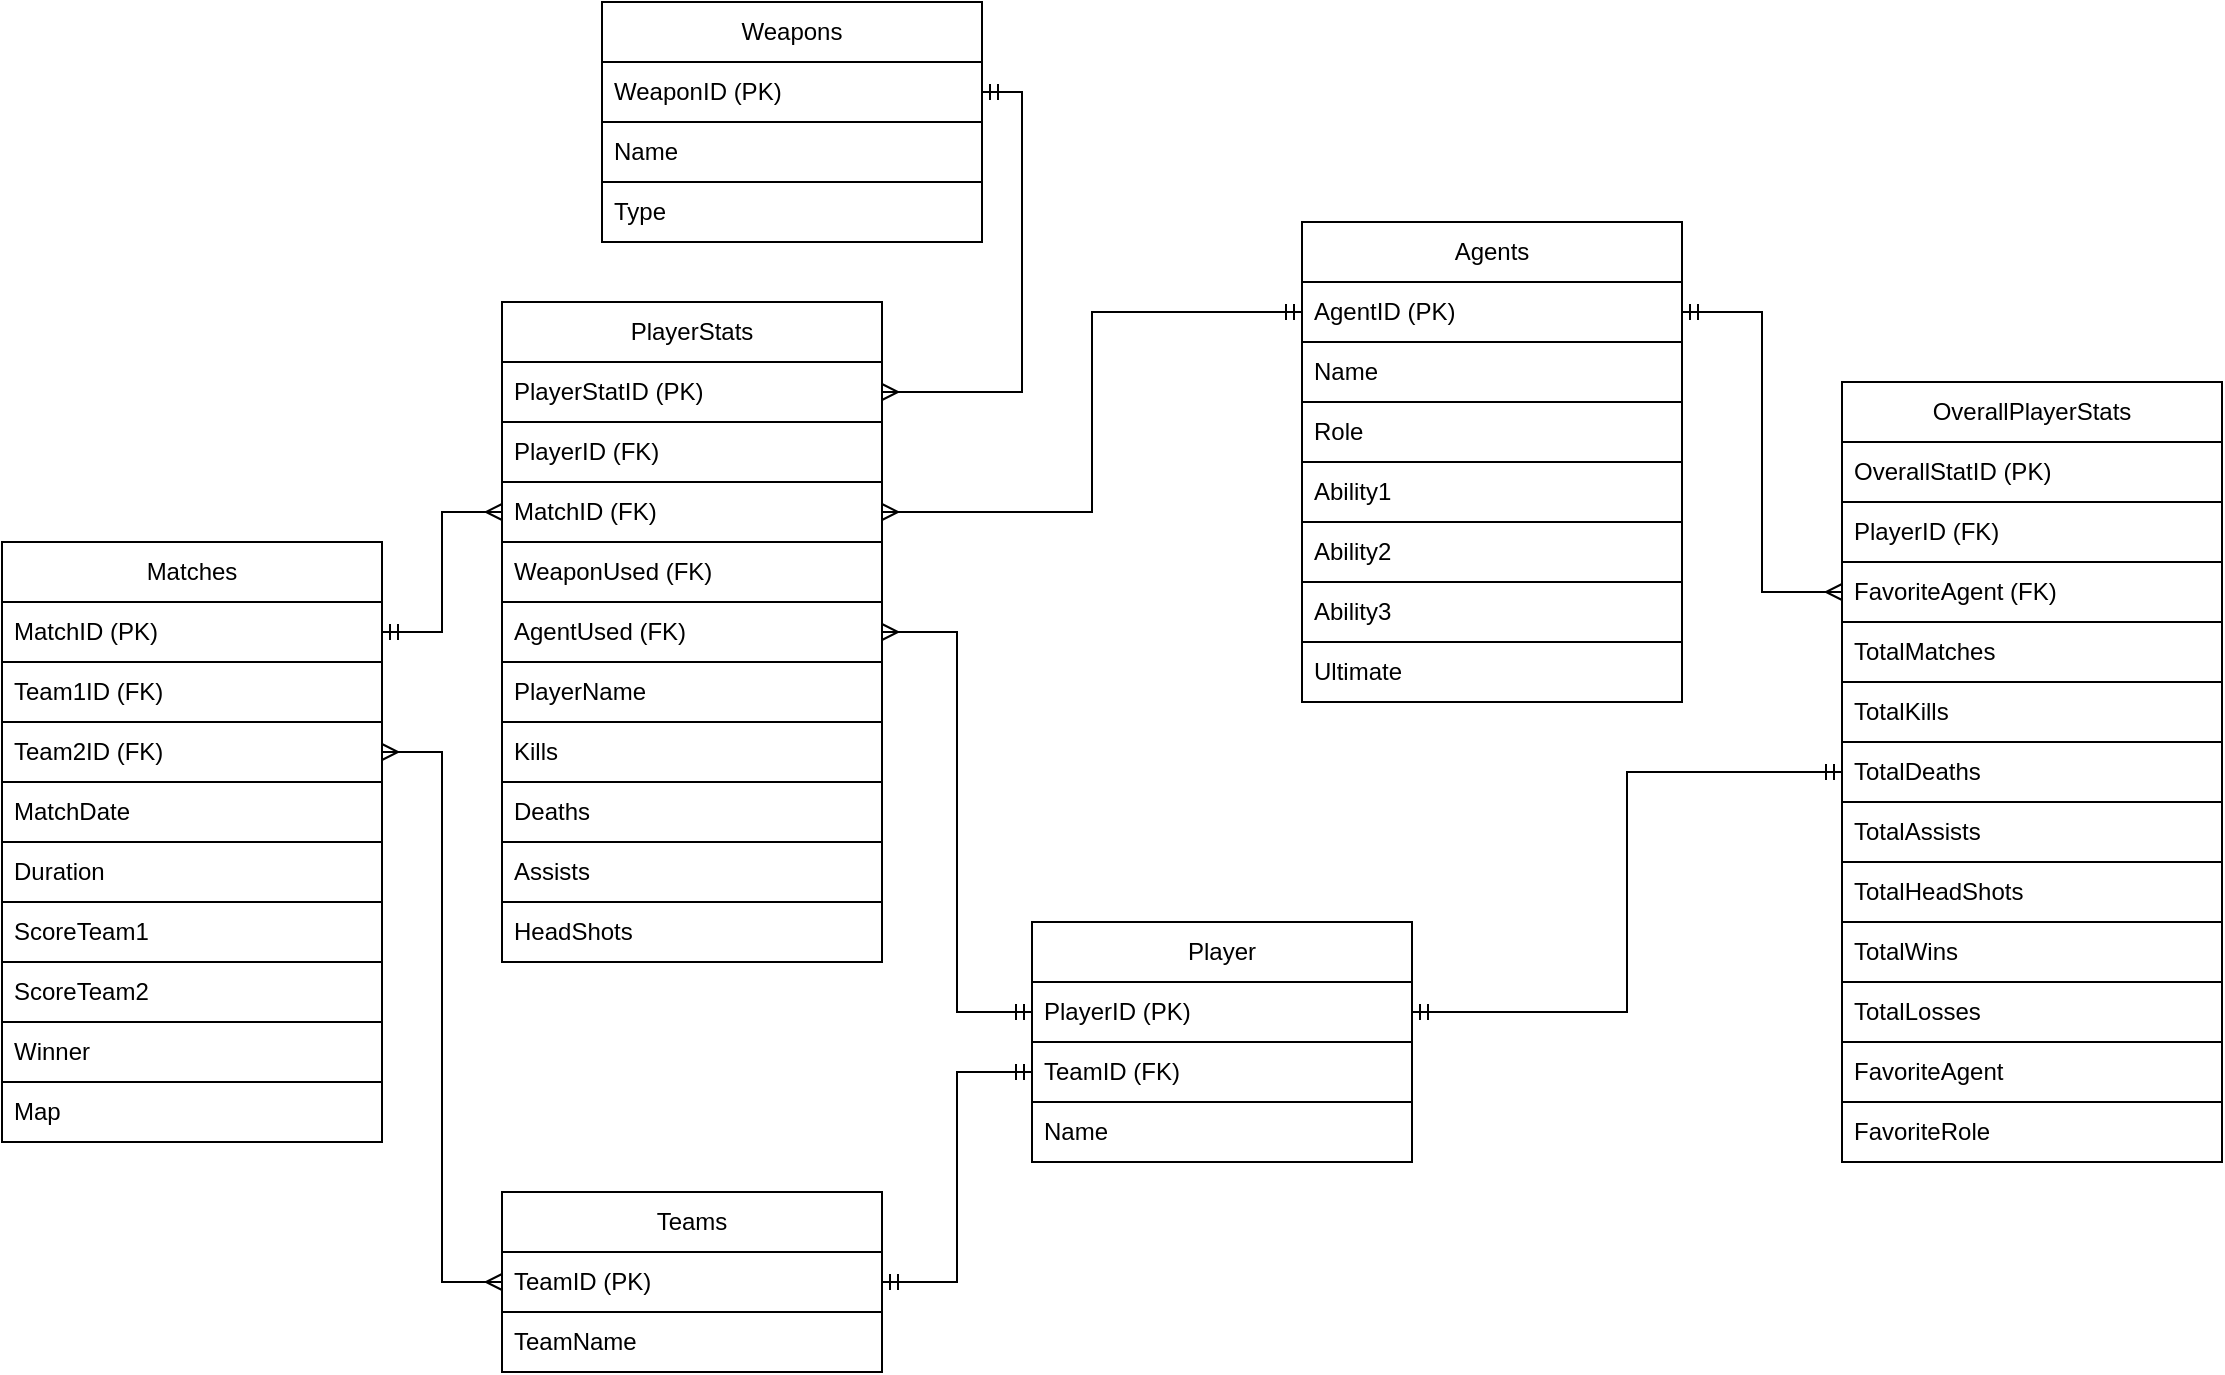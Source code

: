 <mxfile version="25.0.3">
  <diagram name="Страница — 1" id="c-j0I8U7gNKSKaTuOIC3">
    <mxGraphModel dx="1436" dy="774" grid="1" gridSize="10" guides="1" tooltips="1" connect="1" arrows="1" fold="1" page="1" pageScale="1.5" pageWidth="827" pageHeight="1169" background="none" math="0" shadow="0">
      <root>
        <mxCell id="0" />
        <mxCell id="1" parent="0" />
        <mxCell id="4FpxKrJl2ipuVnGI3WRq-1" value="Matches" style="swimlane;fontStyle=0;childLayout=stackLayout;horizontal=1;startSize=30;horizontalStack=0;resizeParent=1;resizeParentMax=0;resizeLast=0;collapsible=1;marginBottom=0;whiteSpace=wrap;html=1;swimlaneFillColor=default;labelBackgroundColor=none;strokeColor=#000000;" vertex="1" parent="1">
          <mxGeometry x="10" y="290" width="190" height="300" as="geometry">
            <mxRectangle x="130" y="110" width="90" height="30" as="alternateBounds" />
          </mxGeometry>
        </mxCell>
        <mxCell id="4FpxKrJl2ipuVnGI3WRq-2" value="MatchID (PK)" style="text;align=left;verticalAlign=middle;spacingLeft=4;spacingRight=4;overflow=hidden;points=[[0,0.5],[1,0.5]];portConstraint=eastwest;rotatable=0;whiteSpace=wrap;html=1;labelBackgroundColor=none;strokeColor=#000000;" vertex="1" parent="4FpxKrJl2ipuVnGI3WRq-1">
          <mxGeometry y="30" width="190" height="30" as="geometry" />
        </mxCell>
        <mxCell id="4FpxKrJl2ipuVnGI3WRq-63" value="Team1ID (FK)" style="text;align=left;verticalAlign=middle;spacingLeft=4;spacingRight=4;overflow=hidden;points=[[0,0.5],[1,0.5]];portConstraint=eastwest;rotatable=0;whiteSpace=wrap;html=1;labelBackgroundColor=none;strokeColor=#000000;" vertex="1" parent="4FpxKrJl2ipuVnGI3WRq-1">
          <mxGeometry y="60" width="190" height="30" as="geometry" />
        </mxCell>
        <mxCell id="4FpxKrJl2ipuVnGI3WRq-64" value="Team2ID (FK)" style="text;align=left;verticalAlign=middle;spacingLeft=4;spacingRight=4;overflow=hidden;points=[[0,0.5],[1,0.5]];portConstraint=eastwest;rotatable=0;whiteSpace=wrap;html=1;labelBackgroundColor=none;strokeColor=#000000;" vertex="1" parent="4FpxKrJl2ipuVnGI3WRq-1">
          <mxGeometry y="90" width="190" height="30" as="geometry" />
        </mxCell>
        <mxCell id="4FpxKrJl2ipuVnGI3WRq-10" value="MatchDate" style="text;align=left;verticalAlign=middle;spacingLeft=4;spacingRight=4;overflow=hidden;points=[[0,0.5],[1,0.5]];portConstraint=eastwest;rotatable=0;whiteSpace=wrap;html=1;labelBackgroundColor=none;strokeColor=#000000;" vertex="1" parent="4FpxKrJl2ipuVnGI3WRq-1">
          <mxGeometry y="120" width="190" height="30" as="geometry" />
        </mxCell>
        <mxCell id="4FpxKrJl2ipuVnGI3WRq-4" value="Duration" style="text;align=left;verticalAlign=middle;spacingLeft=4;spacingRight=4;overflow=hidden;points=[[0,0.5],[1,0.5]];portConstraint=eastwest;rotatable=0;whiteSpace=wrap;html=1;labelBackgroundColor=none;strokeColor=#000000;" vertex="1" parent="4FpxKrJl2ipuVnGI3WRq-1">
          <mxGeometry y="150" width="190" height="30" as="geometry" />
        </mxCell>
        <mxCell id="4FpxKrJl2ipuVnGI3WRq-3" value="ScoreTeam1" style="text;align=left;verticalAlign=middle;spacingLeft=4;spacingRight=4;overflow=hidden;points=[[0,0.5],[1,0.5]];portConstraint=eastwest;rotatable=0;whiteSpace=wrap;html=1;labelBackgroundColor=none;strokeColor=#000000;" vertex="1" parent="4FpxKrJl2ipuVnGI3WRq-1">
          <mxGeometry y="180" width="190" height="30" as="geometry" />
        </mxCell>
        <mxCell id="4FpxKrJl2ipuVnGI3WRq-12" value="ScoreTeam2" style="text;align=left;verticalAlign=middle;spacingLeft=4;spacingRight=4;overflow=hidden;points=[[0,0.5],[1,0.5]];portConstraint=eastwest;rotatable=0;whiteSpace=wrap;html=1;labelBackgroundColor=none;strokeColor=#000000;" vertex="1" parent="4FpxKrJl2ipuVnGI3WRq-1">
          <mxGeometry y="210" width="190" height="30" as="geometry" />
        </mxCell>
        <mxCell id="4FpxKrJl2ipuVnGI3WRq-13" value="Winner" style="text;align=left;verticalAlign=middle;spacingLeft=4;spacingRight=4;overflow=hidden;points=[[0,0.5],[1,0.5]];portConstraint=eastwest;rotatable=0;whiteSpace=wrap;html=1;labelBackgroundColor=none;strokeColor=#000000;" vertex="1" parent="4FpxKrJl2ipuVnGI3WRq-1">
          <mxGeometry y="240" width="190" height="30" as="geometry" />
        </mxCell>
        <mxCell id="4FpxKrJl2ipuVnGI3WRq-11" value="Map" style="text;align=left;verticalAlign=middle;spacingLeft=4;spacingRight=4;overflow=hidden;points=[[0,0.5],[1,0.5]];portConstraint=eastwest;rotatable=0;whiteSpace=wrap;html=1;labelBackgroundColor=none;strokeColor=#000000;" vertex="1" parent="4FpxKrJl2ipuVnGI3WRq-1">
          <mxGeometry y="270" width="190" height="30" as="geometry" />
        </mxCell>
        <mxCell id="4FpxKrJl2ipuVnGI3WRq-14" value="PlayerStats" style="swimlane;fontStyle=0;childLayout=stackLayout;horizontal=1;startSize=30;horizontalStack=0;resizeParent=1;resizeParentMax=0;resizeLast=0;collapsible=1;marginBottom=0;whiteSpace=wrap;html=1;swimlaneFillColor=default;labelBackgroundColor=none;strokeColor=#000000;" vertex="1" parent="1">
          <mxGeometry x="260" y="170" width="190" height="330" as="geometry">
            <mxRectangle x="130" y="110" width="90" height="30" as="alternateBounds" />
          </mxGeometry>
        </mxCell>
        <mxCell id="4FpxKrJl2ipuVnGI3WRq-15" value="PlayerStatID (PK)" style="text;align=left;verticalAlign=middle;spacingLeft=4;spacingRight=4;overflow=hidden;points=[[0,0.5],[1,0.5]];portConstraint=eastwest;rotatable=0;whiteSpace=wrap;html=1;labelBackgroundColor=none;strokeColor=#000000;" vertex="1" parent="4FpxKrJl2ipuVnGI3WRq-14">
          <mxGeometry y="30" width="190" height="30" as="geometry" />
        </mxCell>
        <mxCell id="4FpxKrJl2ipuVnGI3WRq-47" value="PlayerID (FK)" style="text;align=left;verticalAlign=middle;spacingLeft=4;spacingRight=4;overflow=hidden;points=[[0,0.5],[1,0.5]];portConstraint=eastwest;rotatable=0;whiteSpace=wrap;html=1;labelBackgroundColor=none;strokeColor=#000000;" vertex="1" parent="4FpxKrJl2ipuVnGI3WRq-14">
          <mxGeometry y="60" width="190" height="30" as="geometry" />
        </mxCell>
        <mxCell id="4FpxKrJl2ipuVnGI3WRq-16" value="MatchID (FK)" style="text;align=left;verticalAlign=middle;spacingLeft=4;spacingRight=4;overflow=hidden;points=[[0,0.5],[1,0.5]];portConstraint=eastwest;rotatable=0;whiteSpace=wrap;html=1;labelBackgroundColor=none;strokeColor=#000000;" vertex="1" parent="4FpxKrJl2ipuVnGI3WRq-14">
          <mxGeometry y="90" width="190" height="30" as="geometry" />
        </mxCell>
        <mxCell id="4FpxKrJl2ipuVnGI3WRq-21" value="WeaponUsed (FK)" style="text;align=left;verticalAlign=middle;spacingLeft=4;spacingRight=4;overflow=hidden;points=[[0,0.5],[1,0.5]];portConstraint=eastwest;rotatable=0;whiteSpace=wrap;html=1;labelBackgroundColor=none;strokeColor=#000000;" vertex="1" parent="4FpxKrJl2ipuVnGI3WRq-14">
          <mxGeometry y="120" width="190" height="30" as="geometry" />
        </mxCell>
        <mxCell id="4FpxKrJl2ipuVnGI3WRq-24" value="AgentUsed (FK)" style="text;align=left;verticalAlign=middle;spacingLeft=4;spacingRight=4;overflow=hidden;points=[[0,0.5],[1,0.5]];portConstraint=eastwest;rotatable=0;whiteSpace=wrap;html=1;labelBackgroundColor=none;strokeColor=#000000;" vertex="1" parent="4FpxKrJl2ipuVnGI3WRq-14">
          <mxGeometry y="150" width="190" height="30" as="geometry" />
        </mxCell>
        <mxCell id="4FpxKrJl2ipuVnGI3WRq-17" value="PlayerName" style="text;align=left;verticalAlign=middle;spacingLeft=4;spacingRight=4;overflow=hidden;points=[[0,0.5],[1,0.5]];portConstraint=eastwest;rotatable=0;whiteSpace=wrap;html=1;labelBackgroundColor=none;strokeColor=#000000;" vertex="1" parent="4FpxKrJl2ipuVnGI3WRq-14">
          <mxGeometry y="180" width="190" height="30" as="geometry" />
        </mxCell>
        <mxCell id="4FpxKrJl2ipuVnGI3WRq-18" value="Kills" style="text;align=left;verticalAlign=middle;spacingLeft=4;spacingRight=4;overflow=hidden;points=[[0,0.5],[1,0.5]];portConstraint=eastwest;rotatable=0;whiteSpace=wrap;html=1;labelBackgroundColor=none;strokeColor=#000000;" vertex="1" parent="4FpxKrJl2ipuVnGI3WRq-14">
          <mxGeometry y="210" width="190" height="30" as="geometry" />
        </mxCell>
        <mxCell id="4FpxKrJl2ipuVnGI3WRq-19" value="Deaths" style="text;align=left;verticalAlign=middle;spacingLeft=4;spacingRight=4;overflow=hidden;points=[[0,0.5],[1,0.5]];portConstraint=eastwest;rotatable=0;whiteSpace=wrap;html=1;labelBackgroundColor=none;strokeColor=#000000;" vertex="1" parent="4FpxKrJl2ipuVnGI3WRq-14">
          <mxGeometry y="240" width="190" height="30" as="geometry" />
        </mxCell>
        <mxCell id="4FpxKrJl2ipuVnGI3WRq-20" value="Assists" style="text;align=left;verticalAlign=middle;spacingLeft=4;spacingRight=4;overflow=hidden;points=[[0,0.5],[1,0.5]];portConstraint=eastwest;rotatable=0;whiteSpace=wrap;html=1;labelBackgroundColor=none;strokeColor=#000000;" vertex="1" parent="4FpxKrJl2ipuVnGI3WRq-14">
          <mxGeometry y="270" width="190" height="30" as="geometry" />
        </mxCell>
        <mxCell id="4FpxKrJl2ipuVnGI3WRq-23" value="HeadShots" style="text;align=left;verticalAlign=middle;spacingLeft=4;spacingRight=4;overflow=hidden;points=[[0,0.5],[1,0.5]];portConstraint=eastwest;rotatable=0;whiteSpace=wrap;html=1;labelBackgroundColor=none;strokeColor=#000000;" vertex="1" parent="4FpxKrJl2ipuVnGI3WRq-14">
          <mxGeometry y="300" width="190" height="30" as="geometry" />
        </mxCell>
        <mxCell id="4FpxKrJl2ipuVnGI3WRq-26" value="Weapons" style="swimlane;fontStyle=0;childLayout=stackLayout;horizontal=1;startSize=30;horizontalStack=0;resizeParent=1;resizeParentMax=0;resizeLast=0;collapsible=1;marginBottom=0;whiteSpace=wrap;html=1;swimlaneFillColor=default;labelBackgroundColor=none;strokeColor=#000000;" vertex="1" parent="1">
          <mxGeometry x="310" y="20" width="190" height="120" as="geometry">
            <mxRectangle x="130" y="110" width="90" height="30" as="alternateBounds" />
          </mxGeometry>
        </mxCell>
        <mxCell id="4FpxKrJl2ipuVnGI3WRq-27" value="WeaponID (PK)" style="text;align=left;verticalAlign=middle;spacingLeft=4;spacingRight=4;overflow=hidden;points=[[0,0.5],[1,0.5]];portConstraint=eastwest;rotatable=0;whiteSpace=wrap;html=1;labelBackgroundColor=none;strokeColor=#000000;" vertex="1" parent="4FpxKrJl2ipuVnGI3WRq-26">
          <mxGeometry y="30" width="190" height="30" as="geometry" />
        </mxCell>
        <mxCell id="4FpxKrJl2ipuVnGI3WRq-28" value="Name" style="text;align=left;verticalAlign=middle;spacingLeft=4;spacingRight=4;overflow=hidden;points=[[0,0.5],[1,0.5]];portConstraint=eastwest;rotatable=0;whiteSpace=wrap;html=1;labelBackgroundColor=none;strokeColor=#000000;" vertex="1" parent="4FpxKrJl2ipuVnGI3WRq-26">
          <mxGeometry y="60" width="190" height="30" as="geometry" />
        </mxCell>
        <mxCell id="4FpxKrJl2ipuVnGI3WRq-29" value="Type" style="text;align=left;verticalAlign=middle;spacingLeft=4;spacingRight=4;overflow=hidden;points=[[0,0.5],[1,0.5]];portConstraint=eastwest;rotatable=0;whiteSpace=wrap;html=1;labelBackgroundColor=none;strokeColor=#000000;" vertex="1" parent="4FpxKrJl2ipuVnGI3WRq-26">
          <mxGeometry y="90" width="190" height="30" as="geometry" />
        </mxCell>
        <mxCell id="4FpxKrJl2ipuVnGI3WRq-35" value="Agents" style="swimlane;fontStyle=0;childLayout=stackLayout;horizontal=1;startSize=30;horizontalStack=0;resizeParent=1;resizeParentMax=0;resizeLast=0;collapsible=1;marginBottom=0;whiteSpace=wrap;html=1;swimlaneFillColor=default;labelBackgroundColor=none;strokeColor=#000000;" vertex="1" parent="1">
          <mxGeometry x="660" y="130" width="190" height="240" as="geometry">
            <mxRectangle x="130" y="110" width="90" height="30" as="alternateBounds" />
          </mxGeometry>
        </mxCell>
        <mxCell id="4FpxKrJl2ipuVnGI3WRq-36" value="AgentID (PK)" style="text;align=left;verticalAlign=middle;spacingLeft=4;spacingRight=4;overflow=hidden;points=[[0,0.5],[1,0.5]];portConstraint=eastwest;rotatable=0;whiteSpace=wrap;html=1;labelBackgroundColor=none;strokeColor=#000000;" vertex="1" parent="4FpxKrJl2ipuVnGI3WRq-35">
          <mxGeometry y="30" width="190" height="30" as="geometry" />
        </mxCell>
        <mxCell id="4FpxKrJl2ipuVnGI3WRq-37" value="Name" style="text;align=left;verticalAlign=middle;spacingLeft=4;spacingRight=4;overflow=hidden;points=[[0,0.5],[1,0.5]];portConstraint=eastwest;rotatable=0;whiteSpace=wrap;html=1;labelBackgroundColor=none;strokeColor=#000000;" vertex="1" parent="4FpxKrJl2ipuVnGI3WRq-35">
          <mxGeometry y="60" width="190" height="30" as="geometry" />
        </mxCell>
        <mxCell id="4FpxKrJl2ipuVnGI3WRq-38" value="Role" style="text;align=left;verticalAlign=middle;spacingLeft=4;spacingRight=4;overflow=hidden;points=[[0,0.5],[1,0.5]];portConstraint=eastwest;rotatable=0;whiteSpace=wrap;html=1;labelBackgroundColor=none;strokeColor=#000000;" vertex="1" parent="4FpxKrJl2ipuVnGI3WRq-35">
          <mxGeometry y="90" width="190" height="30" as="geometry" />
        </mxCell>
        <mxCell id="4FpxKrJl2ipuVnGI3WRq-39" value="Ability1&lt;span style=&quot;font-family: monospace; font-size: 0px; text-wrap-mode: nowrap;&quot;&gt;%3CmxGraphModel%3E%3Croot%3E%3CmxCell%20id%3D%220%22%2F%3E%3CmxCell%20id%3D%221%22%20parent%3D%220%22%2F%3E%3CmxCell%20id%3D%222%22%20value%3D%22Role%22%20style%3D%22text%3BstrokeColor%3Dnone%3BfillColor%3Dnone%3Balign%3Dleft%3BverticalAlign%3Dmiddle%3BspacingLeft%3D4%3BspacingRight%3D4%3Boverflow%3Dhidden%3Bpoints%3D%5B%5B0%2C0.5%5D%2C%5B1%2C0.5%5D%5D%3BportConstraint%3Deastwest%3Brotatable%3D0%3BwhiteSpace%3Dwrap%3Bhtml%3D1%3B%22%20vertex%3D%221%22%20parent%3D%221%22%3E%3CmxGeometry%20x%3D%22210%22%20y%3D%22720%22%20width%3D%22190%22%20height%3D%2230%22%20as%3D%22geometry%22%2F%3E%3C%2FmxCell%3E%3C%2Froot%3E%3C%2FmxGraphModel%3E&lt;/span&gt;" style="text;align=left;verticalAlign=middle;spacingLeft=4;spacingRight=4;overflow=hidden;points=[[0,0.5],[1,0.5]];portConstraint=eastwest;rotatable=0;whiteSpace=wrap;html=1;labelBackgroundColor=none;strokeColor=#000000;" vertex="1" parent="4FpxKrJl2ipuVnGI3WRq-35">
          <mxGeometry y="120" width="190" height="30" as="geometry" />
        </mxCell>
        <mxCell id="4FpxKrJl2ipuVnGI3WRq-40" value="Ability2" style="text;align=left;verticalAlign=middle;spacingLeft=4;spacingRight=4;overflow=hidden;points=[[0,0.5],[1,0.5]];portConstraint=eastwest;rotatable=0;whiteSpace=wrap;html=1;labelBackgroundColor=none;strokeColor=#000000;" vertex="1" parent="4FpxKrJl2ipuVnGI3WRq-35">
          <mxGeometry y="150" width="190" height="30" as="geometry" />
        </mxCell>
        <mxCell id="4FpxKrJl2ipuVnGI3WRq-41" value="Ability3" style="text;align=left;verticalAlign=middle;spacingLeft=4;spacingRight=4;overflow=hidden;points=[[0,0.5],[1,0.5]];portConstraint=eastwest;rotatable=0;whiteSpace=wrap;html=1;labelBackgroundColor=none;strokeColor=#000000;" vertex="1" parent="4FpxKrJl2ipuVnGI3WRq-35">
          <mxGeometry y="180" width="190" height="30" as="geometry" />
        </mxCell>
        <mxCell id="4FpxKrJl2ipuVnGI3WRq-42" value="Ultimate" style="text;align=left;verticalAlign=middle;spacingLeft=4;spacingRight=4;overflow=hidden;points=[[0,0.5],[1,0.5]];portConstraint=eastwest;rotatable=0;whiteSpace=wrap;html=1;labelBackgroundColor=none;strokeColor=#000000;" vertex="1" parent="4FpxKrJl2ipuVnGI3WRq-35">
          <mxGeometry y="210" width="190" height="30" as="geometry" />
        </mxCell>
        <mxCell id="4FpxKrJl2ipuVnGI3WRq-43" value="Teams" style="swimlane;fontStyle=0;childLayout=stackLayout;horizontal=1;startSize=30;horizontalStack=0;resizeParent=1;resizeParentMax=0;resizeLast=0;collapsible=1;marginBottom=0;whiteSpace=wrap;html=1;swimlaneFillColor=default;labelBackgroundColor=none;strokeColor=#000000;" vertex="1" parent="1">
          <mxGeometry x="260" y="615" width="190" height="90" as="geometry">
            <mxRectangle x="130" y="110" width="90" height="30" as="alternateBounds" />
          </mxGeometry>
        </mxCell>
        <mxCell id="4FpxKrJl2ipuVnGI3WRq-44" value="TeamID (PK)" style="text;align=left;verticalAlign=middle;spacingLeft=4;spacingRight=4;overflow=hidden;points=[[0,0.5],[1,0.5]];portConstraint=eastwest;rotatable=0;whiteSpace=wrap;html=1;labelBackgroundColor=none;strokeColor=#000000;" vertex="1" parent="4FpxKrJl2ipuVnGI3WRq-43">
          <mxGeometry y="30" width="190" height="30" as="geometry" />
        </mxCell>
        <mxCell id="4FpxKrJl2ipuVnGI3WRq-45" value="TeamName" style="text;align=left;verticalAlign=middle;spacingLeft=4;spacingRight=4;overflow=hidden;points=[[0,0.5],[1,0.5]];portConstraint=eastwest;rotatable=0;whiteSpace=wrap;html=1;labelBackgroundColor=none;strokeColor=#000000;" vertex="1" parent="4FpxKrJl2ipuVnGI3WRq-43">
          <mxGeometry y="60" width="190" height="30" as="geometry" />
        </mxCell>
        <mxCell id="4FpxKrJl2ipuVnGI3WRq-49" value="OverallPlayerStats" style="swimlane;fontStyle=0;childLayout=stackLayout;horizontal=1;startSize=30;horizontalStack=0;resizeParent=1;resizeParentMax=0;resizeLast=0;collapsible=1;marginBottom=0;whiteSpace=wrap;html=1;swimlaneFillColor=default;labelBackgroundColor=none;strokeColor=#000000;" vertex="1" parent="1">
          <mxGeometry x="930" y="210" width="190" height="390" as="geometry">
            <mxRectangle x="130" y="110" width="90" height="30" as="alternateBounds" />
          </mxGeometry>
        </mxCell>
        <mxCell id="4FpxKrJl2ipuVnGI3WRq-50" value="OverallStatID (PK)" style="text;align=left;verticalAlign=middle;spacingLeft=4;spacingRight=4;overflow=hidden;points=[[0,0.5],[1,0.5]];portConstraint=eastwest;rotatable=0;whiteSpace=wrap;html=1;labelBackgroundColor=none;strokeColor=#000000;" vertex="1" parent="4FpxKrJl2ipuVnGI3WRq-49">
          <mxGeometry y="30" width="190" height="30" as="geometry" />
        </mxCell>
        <mxCell id="4FpxKrJl2ipuVnGI3WRq-51" value="PlayerID (FK)" style="text;align=left;verticalAlign=middle;spacingLeft=4;spacingRight=4;overflow=hidden;points=[[0,0.5],[1,0.5]];portConstraint=eastwest;rotatable=0;whiteSpace=wrap;html=1;labelBackgroundColor=none;strokeColor=#000000;" vertex="1" parent="4FpxKrJl2ipuVnGI3WRq-49">
          <mxGeometry y="60" width="190" height="30" as="geometry" />
        </mxCell>
        <mxCell id="4FpxKrJl2ipuVnGI3WRq-60" value="FavoriteAgent (FK)" style="text;align=left;verticalAlign=middle;spacingLeft=4;spacingRight=4;overflow=hidden;points=[[0,0.5],[1,0.5]];portConstraint=eastwest;rotatable=0;whiteSpace=wrap;html=1;labelBackgroundColor=none;strokeColor=#000000;" vertex="1" parent="4FpxKrJl2ipuVnGI3WRq-49">
          <mxGeometry y="90" width="190" height="30" as="geometry" />
        </mxCell>
        <mxCell id="4FpxKrJl2ipuVnGI3WRq-52" value="TotalMatches" style="text;align=left;verticalAlign=middle;spacingLeft=4;spacingRight=4;overflow=hidden;points=[[0,0.5],[1,0.5]];portConstraint=eastwest;rotatable=0;whiteSpace=wrap;html=1;labelBackgroundColor=none;strokeColor=#000000;" vertex="1" parent="4FpxKrJl2ipuVnGI3WRq-49">
          <mxGeometry y="120" width="190" height="30" as="geometry" />
        </mxCell>
        <mxCell id="4FpxKrJl2ipuVnGI3WRq-53" value="TotalKills" style="text;align=left;verticalAlign=middle;spacingLeft=4;spacingRight=4;overflow=hidden;points=[[0,0.5],[1,0.5]];portConstraint=eastwest;rotatable=0;whiteSpace=wrap;html=1;labelBackgroundColor=none;strokeColor=#000000;" vertex="1" parent="4FpxKrJl2ipuVnGI3WRq-49">
          <mxGeometry y="150" width="190" height="30" as="geometry" />
        </mxCell>
        <mxCell id="4FpxKrJl2ipuVnGI3WRq-54" value="TotalDeaths" style="text;align=left;verticalAlign=middle;spacingLeft=4;spacingRight=4;overflow=hidden;points=[[0,0.5],[1,0.5]];portConstraint=eastwest;rotatable=0;whiteSpace=wrap;html=1;labelBackgroundColor=none;strokeColor=#000000;" vertex="1" parent="4FpxKrJl2ipuVnGI3WRq-49">
          <mxGeometry y="180" width="190" height="30" as="geometry" />
        </mxCell>
        <mxCell id="4FpxKrJl2ipuVnGI3WRq-55" value="TotalAssists" style="text;align=left;verticalAlign=middle;spacingLeft=4;spacingRight=4;overflow=hidden;points=[[0,0.5],[1,0.5]];portConstraint=eastwest;rotatable=0;whiteSpace=wrap;html=1;labelBackgroundColor=none;strokeColor=#000000;" vertex="1" parent="4FpxKrJl2ipuVnGI3WRq-49">
          <mxGeometry y="210" width="190" height="30" as="geometry" />
        </mxCell>
        <mxCell id="4FpxKrJl2ipuVnGI3WRq-56" value="TotalHeadShots" style="text;align=left;verticalAlign=middle;spacingLeft=4;spacingRight=4;overflow=hidden;points=[[0,0.5],[1,0.5]];portConstraint=eastwest;rotatable=0;whiteSpace=wrap;html=1;labelBackgroundColor=none;strokeColor=#000000;" vertex="1" parent="4FpxKrJl2ipuVnGI3WRq-49">
          <mxGeometry y="240" width="190" height="30" as="geometry" />
        </mxCell>
        <mxCell id="4FpxKrJl2ipuVnGI3WRq-57" value="TotalWins" style="text;align=left;verticalAlign=middle;spacingLeft=4;spacingRight=4;overflow=hidden;points=[[0,0.5],[1,0.5]];portConstraint=eastwest;rotatable=0;whiteSpace=wrap;html=1;labelBackgroundColor=none;strokeColor=#000000;" vertex="1" parent="4FpxKrJl2ipuVnGI3WRq-49">
          <mxGeometry y="270" width="190" height="30" as="geometry" />
        </mxCell>
        <mxCell id="4FpxKrJl2ipuVnGI3WRq-58" value="TotalLosses" style="text;align=left;verticalAlign=middle;spacingLeft=4;spacingRight=4;overflow=hidden;points=[[0,0.5],[1,0.5]];portConstraint=eastwest;rotatable=0;whiteSpace=wrap;html=1;labelBackgroundColor=none;strokeColor=#000000;" vertex="1" parent="4FpxKrJl2ipuVnGI3WRq-49">
          <mxGeometry y="300" width="190" height="30" as="geometry" />
        </mxCell>
        <mxCell id="4FpxKrJl2ipuVnGI3WRq-59" value="FavoriteAgent" style="text;align=left;verticalAlign=middle;spacingLeft=4;spacingRight=4;overflow=hidden;points=[[0,0.5],[1,0.5]];portConstraint=eastwest;rotatable=0;whiteSpace=wrap;html=1;labelBackgroundColor=none;strokeColor=#000000;" vertex="1" parent="4FpxKrJl2ipuVnGI3WRq-49">
          <mxGeometry y="330" width="190" height="30" as="geometry" />
        </mxCell>
        <mxCell id="4FpxKrJl2ipuVnGI3WRq-61" value="FavoriteRole" style="text;align=left;verticalAlign=middle;spacingLeft=4;spacingRight=4;overflow=hidden;points=[[0,0.5],[1,0.5]];portConstraint=eastwest;rotatable=0;whiteSpace=wrap;html=1;labelBackgroundColor=none;strokeColor=#000000;" vertex="1" parent="4FpxKrJl2ipuVnGI3WRq-49">
          <mxGeometry y="360" width="190" height="30" as="geometry" />
        </mxCell>
        <mxCell id="4FpxKrJl2ipuVnGI3WRq-65" value="Player" style="swimlane;fontStyle=0;childLayout=stackLayout;horizontal=1;startSize=30;horizontalStack=0;resizeParent=1;resizeParentMax=0;resizeLast=0;collapsible=1;marginBottom=0;whiteSpace=wrap;html=1;swimlaneFillColor=default;labelBackgroundColor=none;strokeColor=#000000;" vertex="1" parent="1">
          <mxGeometry x="525" y="480" width="190" height="120" as="geometry">
            <mxRectangle x="130" y="110" width="90" height="30" as="alternateBounds" />
          </mxGeometry>
        </mxCell>
        <mxCell id="4FpxKrJl2ipuVnGI3WRq-66" value="PlayerID (PK)" style="text;align=left;verticalAlign=middle;spacingLeft=4;spacingRight=4;overflow=hidden;points=[[0,0.5],[1,0.5]];portConstraint=eastwest;rotatable=0;whiteSpace=wrap;html=1;labelBackgroundColor=none;strokeColor=#000000;" vertex="1" parent="4FpxKrJl2ipuVnGI3WRq-65">
          <mxGeometry y="30" width="190" height="30" as="geometry" />
        </mxCell>
        <mxCell id="4FpxKrJl2ipuVnGI3WRq-68" value="TeamID (FK)" style="text;align=left;verticalAlign=middle;spacingLeft=4;spacingRight=4;overflow=hidden;points=[[0,0.5],[1,0.5]];portConstraint=eastwest;rotatable=0;whiteSpace=wrap;html=1;labelBackgroundColor=none;strokeColor=#000000;" vertex="1" parent="4FpxKrJl2ipuVnGI3WRq-65">
          <mxGeometry y="60" width="190" height="30" as="geometry" />
        </mxCell>
        <mxCell id="4FpxKrJl2ipuVnGI3WRq-67" value="Name" style="text;align=left;verticalAlign=middle;spacingLeft=4;spacingRight=4;overflow=hidden;points=[[0,0.5],[1,0.5]];portConstraint=eastwest;rotatable=0;whiteSpace=wrap;html=1;labelBackgroundColor=none;strokeColor=#000000;" vertex="1" parent="4FpxKrJl2ipuVnGI3WRq-65">
          <mxGeometry y="90" width="190" height="30" as="geometry" />
        </mxCell>
        <mxCell id="4FpxKrJl2ipuVnGI3WRq-74" style="edgeStyle=orthogonalEdgeStyle;rounded=0;orthogonalLoop=1;jettySize=auto;html=1;exitX=0;exitY=0.5;exitDx=0;exitDy=0;entryX=1;entryY=0.5;entryDx=0;entryDy=0;startArrow=ERmandOne;startFill=0;endArrow=ERmany;endFill=0;fontColor=#FFFFFF;labelBackgroundColor=none;strokeColor=#000000;" edge="1" parent="1" source="4FpxKrJl2ipuVnGI3WRq-66" target="4FpxKrJl2ipuVnGI3WRq-24">
          <mxGeometry relative="1" as="geometry" />
        </mxCell>
        <mxCell id="4FpxKrJl2ipuVnGI3WRq-75" style="edgeStyle=orthogonalEdgeStyle;rounded=0;orthogonalLoop=1;jettySize=auto;html=1;exitX=0;exitY=0.5;exitDx=0;exitDy=0;entryX=1;entryY=0.5;entryDx=0;entryDy=0;startArrow=ERmandOne;startFill=0;endArrow=ERmandOne;endFill=0;fontColor=#FFFFFF;labelBackgroundColor=none;strokeColor=#000000;" edge="1" parent="1" source="4FpxKrJl2ipuVnGI3WRq-68" target="4FpxKrJl2ipuVnGI3WRq-43">
          <mxGeometry relative="1" as="geometry" />
        </mxCell>
        <mxCell id="4FpxKrJl2ipuVnGI3WRq-76" style="edgeStyle=orthogonalEdgeStyle;rounded=0;orthogonalLoop=1;jettySize=auto;html=1;exitX=0;exitY=0.5;exitDx=0;exitDy=0;entryX=1;entryY=0.5;entryDx=0;entryDy=0;startArrow=ERmany;startFill=0;endArrow=ERmandOne;endFill=0;fontColor=#FFFFFF;labelBackgroundColor=none;strokeColor=#000000;" edge="1" parent="1" source="4FpxKrJl2ipuVnGI3WRq-16" target="4FpxKrJl2ipuVnGI3WRq-2">
          <mxGeometry relative="1" as="geometry" />
        </mxCell>
        <mxCell id="4FpxKrJl2ipuVnGI3WRq-77" style="edgeStyle=orthogonalEdgeStyle;rounded=0;orthogonalLoop=1;jettySize=auto;html=1;exitX=0;exitY=0.5;exitDx=0;exitDy=0;entryX=1;entryY=0.5;entryDx=0;entryDy=0;startArrow=ERmany;startFill=0;endArrow=ERmany;endFill=0;fontColor=#FFFFFF;labelBackgroundColor=none;strokeColor=#000000;" edge="1" parent="1" source="4FpxKrJl2ipuVnGI3WRq-44" target="4FpxKrJl2ipuVnGI3WRq-64">
          <mxGeometry relative="1" as="geometry" />
        </mxCell>
        <mxCell id="4FpxKrJl2ipuVnGI3WRq-78" style="edgeStyle=orthogonalEdgeStyle;rounded=0;orthogonalLoop=1;jettySize=auto;html=1;exitX=1;exitY=0.5;exitDx=0;exitDy=0;entryX=1;entryY=0.5;entryDx=0;entryDy=0;startArrow=ERmany;startFill=0;endArrow=ERmandOne;endFill=0;fontColor=#FFFFFF;labelBackgroundColor=none;strokeColor=#000000;" edge="1" parent="1" source="4FpxKrJl2ipuVnGI3WRq-15" target="4FpxKrJl2ipuVnGI3WRq-27">
          <mxGeometry relative="1" as="geometry" />
        </mxCell>
        <mxCell id="4FpxKrJl2ipuVnGI3WRq-79" style="edgeStyle=orthogonalEdgeStyle;rounded=0;orthogonalLoop=1;jettySize=auto;html=1;exitX=1;exitY=0.5;exitDx=0;exitDy=0;entryX=0;entryY=0.5;entryDx=0;entryDy=0;startArrow=ERmandOne;startFill=0;endArrow=ERmandOne;endFill=0;fontColor=#FFFFFF;labelBackgroundColor=none;strokeColor=#000000;" edge="1" parent="1" source="4FpxKrJl2ipuVnGI3WRq-66" target="4FpxKrJl2ipuVnGI3WRq-54">
          <mxGeometry relative="1" as="geometry" />
        </mxCell>
        <mxCell id="4FpxKrJl2ipuVnGI3WRq-81" style="edgeStyle=orthogonalEdgeStyle;rounded=0;orthogonalLoop=1;jettySize=auto;html=1;exitX=1;exitY=0.5;exitDx=0;exitDy=0;entryX=0;entryY=0.5;entryDx=0;entryDy=0;startArrow=ERmany;startFill=0;endArrow=ERmandOne;endFill=0;fontColor=#FFFFFF;labelBackgroundColor=none;strokeColor=#000000;" edge="1" parent="1" source="4FpxKrJl2ipuVnGI3WRq-16" target="4FpxKrJl2ipuVnGI3WRq-36">
          <mxGeometry relative="1" as="geometry" />
        </mxCell>
        <mxCell id="4FpxKrJl2ipuVnGI3WRq-82" style="edgeStyle=orthogonalEdgeStyle;rounded=0;orthogonalLoop=1;jettySize=auto;html=1;exitX=1;exitY=0.5;exitDx=0;exitDy=0;entryX=0;entryY=0.5;entryDx=0;entryDy=0;startArrow=ERmandOne;startFill=0;endArrow=ERmany;endFill=0;fontColor=#FFFFFF;labelBackgroundColor=none;strokeColor=#000000;" edge="1" parent="1" source="4FpxKrJl2ipuVnGI3WRq-36" target="4FpxKrJl2ipuVnGI3WRq-60">
          <mxGeometry relative="1" as="geometry" />
        </mxCell>
      </root>
    </mxGraphModel>
  </diagram>
</mxfile>
